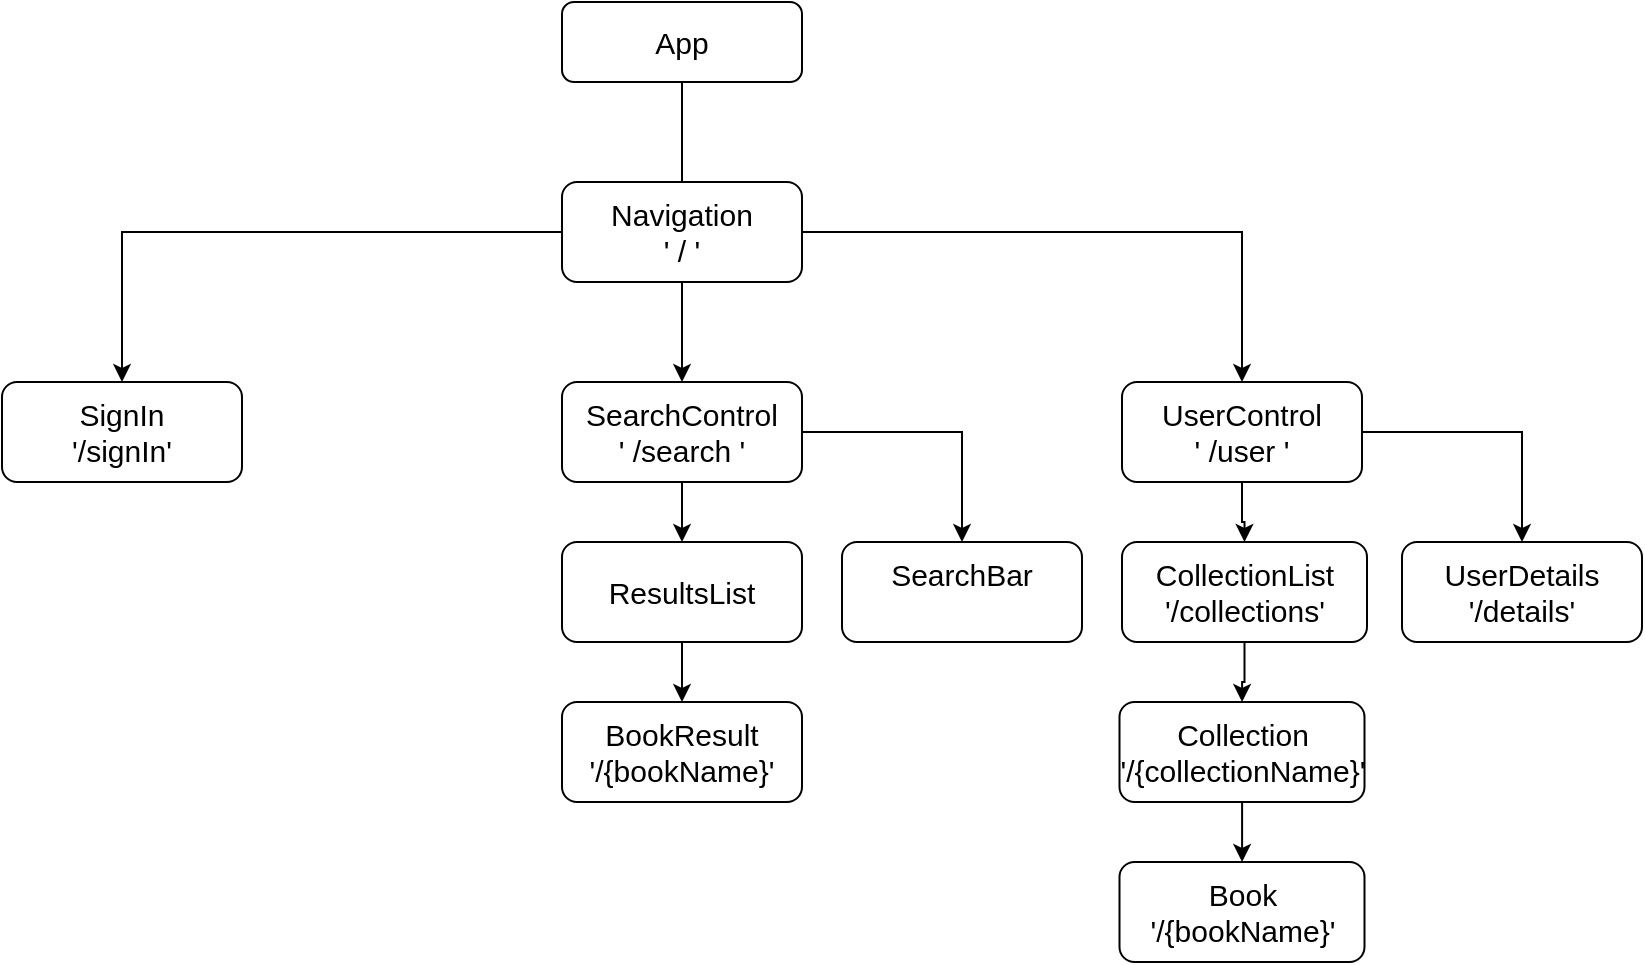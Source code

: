 <mxfile version="20.0.0" type="device"><diagram id="xAzvCuyoWHY6WtQDZ6Yz" name="Page-1"><mxGraphModel dx="771" dy="884" grid="1" gridSize="10" guides="1" tooltips="1" connect="1" arrows="1" fold="1" page="1" pageScale="1" pageWidth="1100" pageHeight="850" math="0" shadow="0"><root><mxCell id="0"/><mxCell id="1" parent="0"/><mxCell id="ENoOJHe84Y7PCCQzUTWK-18" style="edgeStyle=orthogonalEdgeStyle;rounded=0;orthogonalLoop=1;jettySize=auto;html=1;entryX=0.5;entryY=0;entryDx=0;entryDy=0;" edge="1" parent="1" source="ae7K8SfsIIMlXZECnMOU-1" target="ENoOJHe84Y7PCCQzUTWK-17"><mxGeometry relative="1" as="geometry"/></mxCell><mxCell id="ENoOJHe84Y7PCCQzUTWK-20" style="edgeStyle=orthogonalEdgeStyle;rounded=0;orthogonalLoop=1;jettySize=auto;html=1;" edge="1" parent="1" source="ae7K8SfsIIMlXZECnMOU-1" target="ENoOJHe84Y7PCCQzUTWK-19"><mxGeometry relative="1" as="geometry"/></mxCell><mxCell id="ae7K8SfsIIMlXZECnMOU-1" value="&lt;div&gt;SearchControl&lt;/div&gt;&lt;div&gt;' /search '&lt;br&gt;&lt;/div&gt;" style="rounded=1;whiteSpace=wrap;html=1;fontSize=15;" parent="1" vertex="1"><mxGeometry x="440" y="230" width="120" height="50" as="geometry"/></mxCell><mxCell id="ae7K8SfsIIMlXZECnMOU-3" value="" style="edgeStyle=orthogonalEdgeStyle;rounded=0;orthogonalLoop=1;jettySize=auto;html=1;fontSize=15;" parent="1" source="ae7K8SfsIIMlXZECnMOU-2" target="ae7K8SfsIIMlXZECnMOU-1" edge="1"><mxGeometry relative="1" as="geometry"/></mxCell><mxCell id="ae7K8SfsIIMlXZECnMOU-2" value="App" style="rounded=1;whiteSpace=wrap;html=1;fontSize=15;" parent="1" vertex="1"><mxGeometry x="440" y="40" width="120" height="40" as="geometry"/></mxCell><mxCell id="ENoOJHe84Y7PCCQzUTWK-2" value="&lt;div&gt;SignIn&lt;br&gt;&lt;/div&gt;&lt;div&gt;'/signIn'&lt;br&gt;&lt;/div&gt;" style="rounded=1;whiteSpace=wrap;html=1;fontSize=15;" vertex="1" parent="1"><mxGeometry x="160" y="230" width="120" height="50" as="geometry"/></mxCell><mxCell id="ENoOJHe84Y7PCCQzUTWK-5" style="edgeStyle=orthogonalEdgeStyle;rounded=0;orthogonalLoop=1;jettySize=auto;html=1;" edge="1" parent="1" source="ENoOJHe84Y7PCCQzUTWK-4" target="ENoOJHe84Y7PCCQzUTWK-2"><mxGeometry relative="1" as="geometry"/></mxCell><mxCell id="ENoOJHe84Y7PCCQzUTWK-7" style="edgeStyle=orthogonalEdgeStyle;rounded=0;orthogonalLoop=1;jettySize=auto;html=1;" edge="1" parent="1" source="ENoOJHe84Y7PCCQzUTWK-4" target="ENoOJHe84Y7PCCQzUTWK-6"><mxGeometry relative="1" as="geometry"/></mxCell><mxCell id="ENoOJHe84Y7PCCQzUTWK-4" value="&lt;div&gt;Navigation&lt;/div&gt;&lt;div&gt;' / '&lt;br&gt;&lt;/div&gt;" style="rounded=1;whiteSpace=wrap;html=1;fontSize=15;" vertex="1" parent="1"><mxGeometry x="440" y="130" width="120" height="50" as="geometry"/></mxCell><mxCell id="ENoOJHe84Y7PCCQzUTWK-9" style="edgeStyle=orthogonalEdgeStyle;rounded=0;orthogonalLoop=1;jettySize=auto;html=1;" edge="1" parent="1" source="ENoOJHe84Y7PCCQzUTWK-6" target="ENoOJHe84Y7PCCQzUTWK-8"><mxGeometry relative="1" as="geometry"/></mxCell><mxCell id="ENoOJHe84Y7PCCQzUTWK-12" style="edgeStyle=orthogonalEdgeStyle;rounded=0;orthogonalLoop=1;jettySize=auto;html=1;" edge="1" parent="1" source="ENoOJHe84Y7PCCQzUTWK-6" target="ENoOJHe84Y7PCCQzUTWK-10"><mxGeometry relative="1" as="geometry"/></mxCell><mxCell id="ENoOJHe84Y7PCCQzUTWK-6" value="&lt;div&gt;UserControl&lt;/div&gt;&lt;div&gt;' /user '&lt;br&gt;&lt;/div&gt;" style="rounded=1;whiteSpace=wrap;html=1;fontSize=15;" vertex="1" parent="1"><mxGeometry x="720" y="230" width="120" height="50" as="geometry"/></mxCell><mxCell id="ENoOJHe84Y7PCCQzUTWK-14" style="edgeStyle=orthogonalEdgeStyle;rounded=0;orthogonalLoop=1;jettySize=auto;html=1;" edge="1" parent="1" source="ENoOJHe84Y7PCCQzUTWK-8" target="ENoOJHe84Y7PCCQzUTWK-11"><mxGeometry relative="1" as="geometry"/></mxCell><mxCell id="ENoOJHe84Y7PCCQzUTWK-8" value="&lt;div&gt;CollectionList&lt;br&gt;&lt;/div&gt;&lt;div&gt;'/collections'&lt;br&gt;&lt;/div&gt;" style="rounded=1;whiteSpace=wrap;html=1;fontSize=15;" vertex="1" parent="1"><mxGeometry x="720" y="310" width="122.5" height="50" as="geometry"/></mxCell><mxCell id="ENoOJHe84Y7PCCQzUTWK-10" value="&lt;div&gt;UserDetails&lt;br&gt;&lt;/div&gt;&lt;div&gt;'/details'&lt;br&gt;&lt;/div&gt;" style="rounded=1;whiteSpace=wrap;html=1;fontSize=15;" vertex="1" parent="1"><mxGeometry x="860" y="310" width="120" height="50" as="geometry"/></mxCell><mxCell id="ENoOJHe84Y7PCCQzUTWK-16" style="edgeStyle=orthogonalEdgeStyle;rounded=0;orthogonalLoop=1;jettySize=auto;html=1;" edge="1" parent="1" source="ENoOJHe84Y7PCCQzUTWK-11" target="ENoOJHe84Y7PCCQzUTWK-15"><mxGeometry relative="1" as="geometry"/></mxCell><mxCell id="ENoOJHe84Y7PCCQzUTWK-11" value="&lt;div&gt;Collection&lt;br&gt;&lt;/div&gt;&lt;div&gt;'/{collectionName}'&lt;br&gt;&lt;/div&gt;" style="rounded=1;whiteSpace=wrap;html=1;fontSize=15;" vertex="1" parent="1"><mxGeometry x="718.75" y="390" width="122.5" height="50" as="geometry"/></mxCell><mxCell id="ENoOJHe84Y7PCCQzUTWK-15" value="&lt;div&gt;Book&lt;br&gt;&lt;/div&gt;&lt;div&gt;'/{bookName}'&lt;br&gt;&lt;/div&gt;" style="rounded=1;whiteSpace=wrap;html=1;fontSize=15;" vertex="1" parent="1"><mxGeometry x="718.75" y="470" width="122.5" height="50" as="geometry"/></mxCell><mxCell id="ENoOJHe84Y7PCCQzUTWK-17" value="&lt;div&gt;SearchBar&lt;/div&gt;&lt;div&gt;&lt;br&gt;&lt;/div&gt;" style="rounded=1;whiteSpace=wrap;html=1;fontSize=15;" vertex="1" parent="1"><mxGeometry x="580" y="310" width="120" height="50" as="geometry"/></mxCell><mxCell id="ENoOJHe84Y7PCCQzUTWK-22" style="edgeStyle=orthogonalEdgeStyle;rounded=0;orthogonalLoop=1;jettySize=auto;html=1;" edge="1" parent="1" source="ENoOJHe84Y7PCCQzUTWK-19" target="ENoOJHe84Y7PCCQzUTWK-21"><mxGeometry relative="1" as="geometry"/></mxCell><mxCell id="ENoOJHe84Y7PCCQzUTWK-19" value="ResultsList" style="rounded=1;whiteSpace=wrap;html=1;fontSize=15;" vertex="1" parent="1"><mxGeometry x="440" y="310" width="120" height="50" as="geometry"/></mxCell><mxCell id="ENoOJHe84Y7PCCQzUTWK-21" value="&lt;div&gt;BookResult&lt;/div&gt;&lt;div&gt;'/{bookName}'&lt;br&gt;&lt;/div&gt;" style="rounded=1;whiteSpace=wrap;html=1;fontSize=15;" vertex="1" parent="1"><mxGeometry x="440" y="390" width="120" height="50" as="geometry"/></mxCell></root></mxGraphModel></diagram></mxfile>